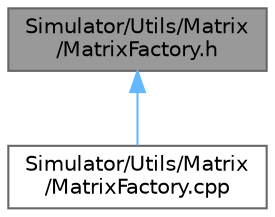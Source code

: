 digraph "Simulator/Utils/Matrix/MatrixFactory.h"
{
 // LATEX_PDF_SIZE
  bgcolor="transparent";
  edge [fontname=Helvetica,fontsize=10,labelfontname=Helvetica,labelfontsize=10];
  node [fontname=Helvetica,fontsize=10,shape=box,height=0.2,width=0.4];
  Node1 [id="Node000001",label="Simulator/Utils/Matrix\l/MatrixFactory.h",height=0.2,width=0.4,color="gray40", fillcolor="grey60", style="filled", fontcolor="black",tooltip="Deserializes Matrices from XML."];
  Node1 -> Node2 [id="edge1_Node000001_Node000002",dir="back",color="steelblue1",style="solid",tooltip=" "];
  Node2 [id="Node000002",label="Simulator/Utils/Matrix\l/MatrixFactory.cpp",height=0.2,width=0.4,color="grey40", fillcolor="white", style="filled",URL="$_matrix_factory_8cpp.html",tooltip="Deserializes Matrices from XML."];
}
